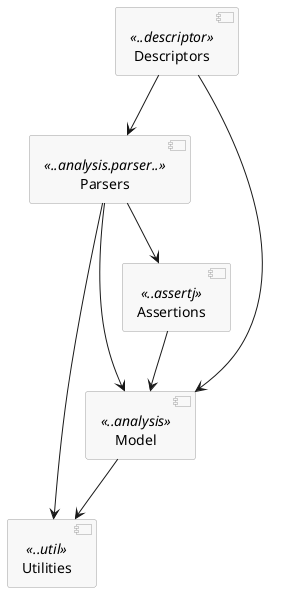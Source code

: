@startuml

skinparam componentStyle uml2
skinparam component {
  BorderColor #a0a0a0
  BackgroundColor #f8f8f8
}

[Parsers] <<..analysis.parser..>>
[Assertions] <<..assertj>>
[Model] <<..analysis>>
[Descriptors] <<..descriptor>>

[Utilities] <<..util>>

[Parsers] --> [Model]
[Descriptors] --> [Parsers]
[Descriptors] --> [Model]
[Parsers] --> [Utilities]
[Parsers] --> [Assertions]
[Model] --> [Utilities]
[Assertions] --> [Model]

@enduml